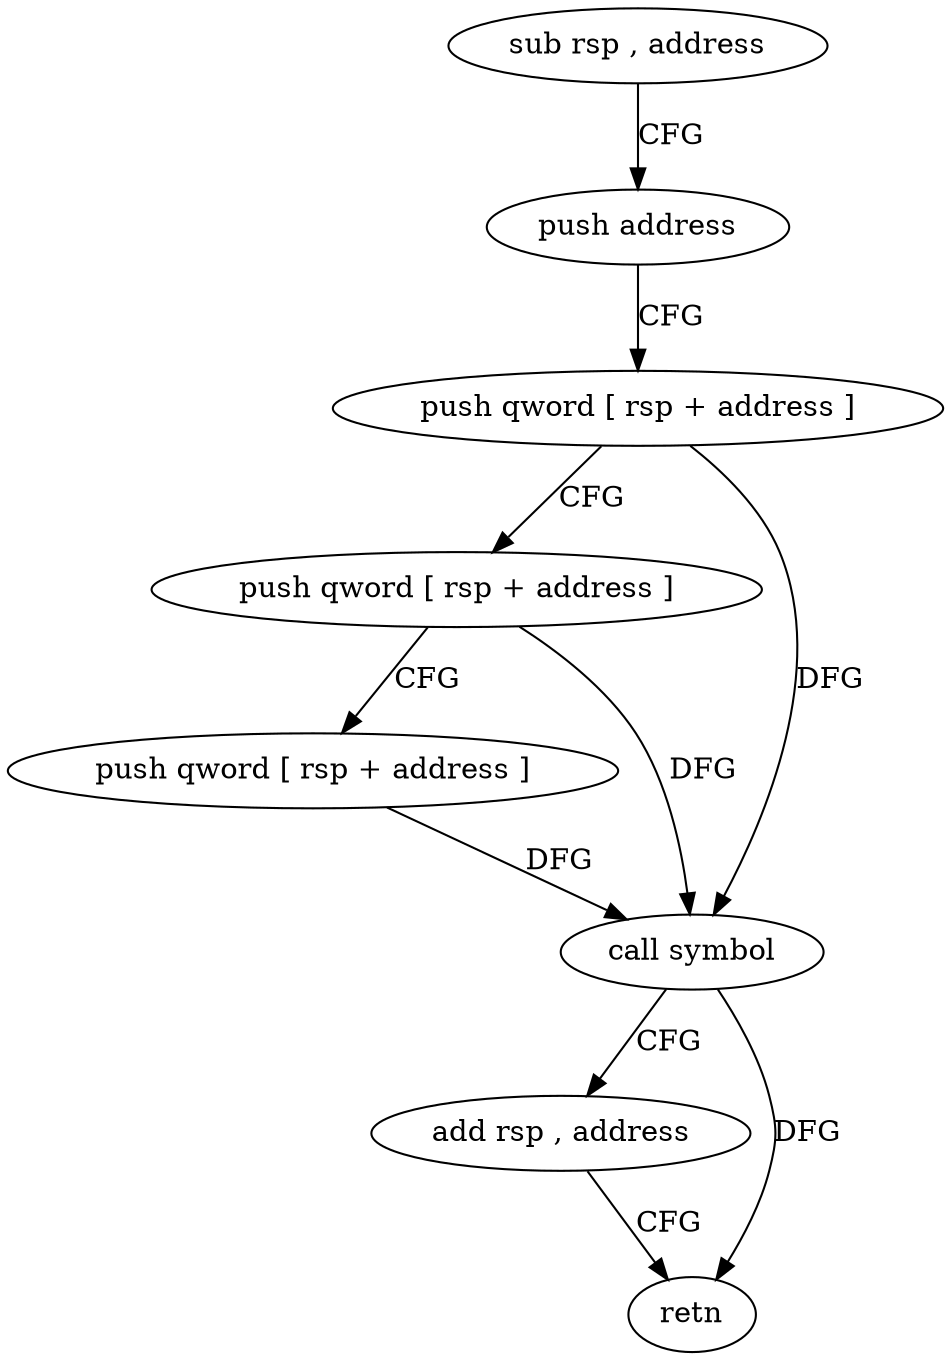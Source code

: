 digraph "func" {
"4373009" [label = "sub rsp , address" ]
"4373013" [label = "push address" ]
"4373015" [label = "push qword [ rsp + address ]" ]
"4373019" [label = "push qword [ rsp + address ]" ]
"4373023" [label = "push qword [ rsp + address ]" ]
"4373027" [label = "call symbol" ]
"4373032" [label = "add rsp , address" ]
"4373036" [label = "retn" ]
"4373009" -> "4373013" [ label = "CFG" ]
"4373013" -> "4373015" [ label = "CFG" ]
"4373015" -> "4373019" [ label = "CFG" ]
"4373015" -> "4373027" [ label = "DFG" ]
"4373019" -> "4373023" [ label = "CFG" ]
"4373019" -> "4373027" [ label = "DFG" ]
"4373023" -> "4373027" [ label = "DFG" ]
"4373027" -> "4373032" [ label = "CFG" ]
"4373027" -> "4373036" [ label = "DFG" ]
"4373032" -> "4373036" [ label = "CFG" ]
}
